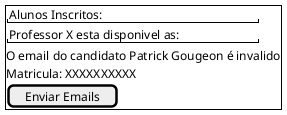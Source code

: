 @startsalt
{+
    "Alunos Inscritos:              "
    "Professor X esta disponivel as:"
    O email do candidato Patrick Gougeon é invalido
    Matricula: XXXXXXXXXX
    [Enviar Emails]
}
@endsalt
